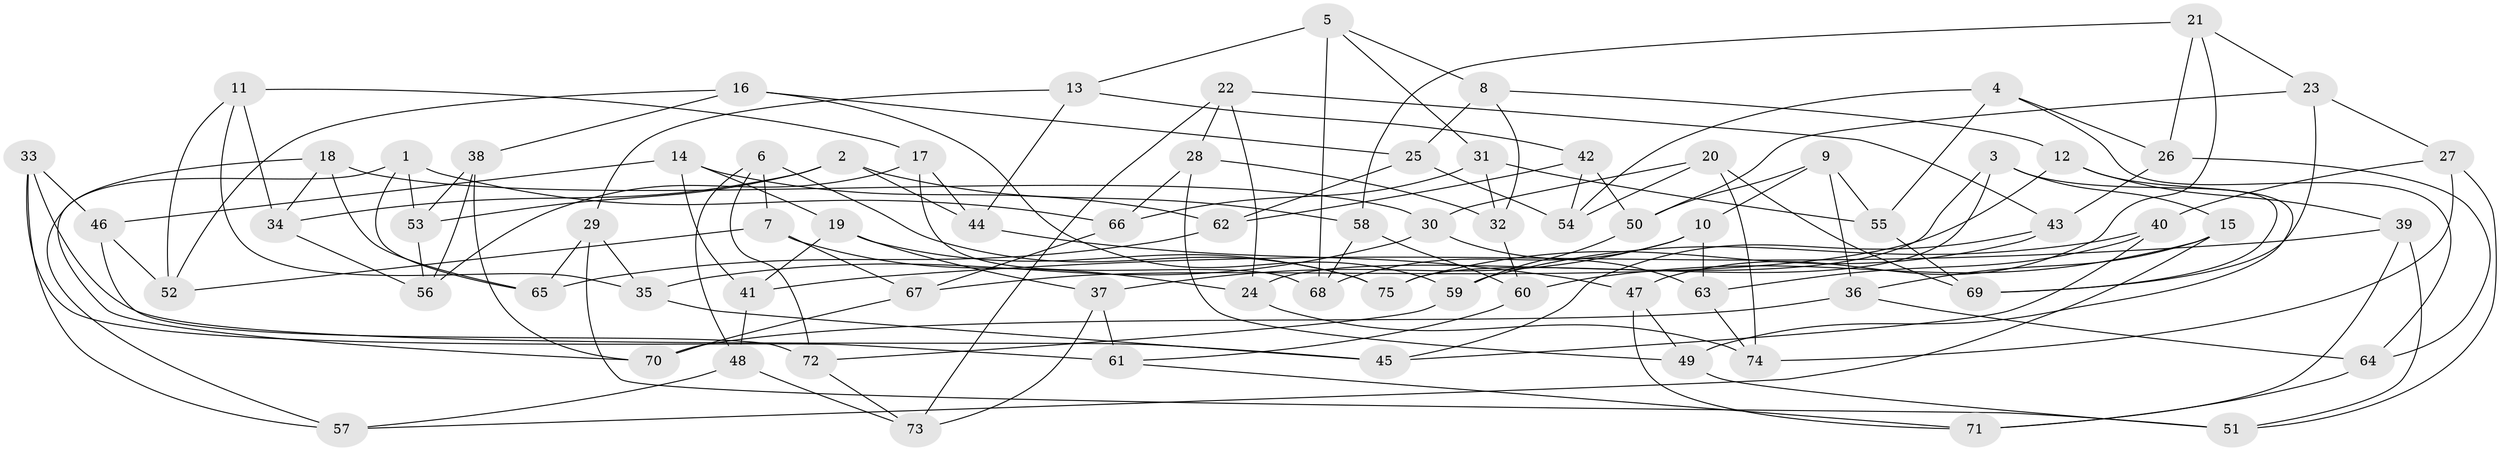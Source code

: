// Generated by graph-tools (version 1.1) at 2025/50/03/09/25 03:50:53]
// undirected, 75 vertices, 150 edges
graph export_dot {
graph [start="1"]
  node [color=gray90,style=filled];
  1;
  2;
  3;
  4;
  5;
  6;
  7;
  8;
  9;
  10;
  11;
  12;
  13;
  14;
  15;
  16;
  17;
  18;
  19;
  20;
  21;
  22;
  23;
  24;
  25;
  26;
  27;
  28;
  29;
  30;
  31;
  32;
  33;
  34;
  35;
  36;
  37;
  38;
  39;
  40;
  41;
  42;
  43;
  44;
  45;
  46;
  47;
  48;
  49;
  50;
  51;
  52;
  53;
  54;
  55;
  56;
  57;
  58;
  59;
  60;
  61;
  62;
  63;
  64;
  65;
  66;
  67;
  68;
  69;
  70;
  71;
  72;
  73;
  74;
  75;
  1 -- 65;
  1 -- 53;
  1 -- 66;
  1 -- 57;
  2 -- 44;
  2 -- 58;
  2 -- 53;
  2 -- 34;
  3 -- 69;
  3 -- 15;
  3 -- 24;
  3 -- 75;
  4 -- 64;
  4 -- 54;
  4 -- 26;
  4 -- 55;
  5 -- 68;
  5 -- 8;
  5 -- 31;
  5 -- 13;
  6 -- 7;
  6 -- 72;
  6 -- 75;
  6 -- 48;
  7 -- 67;
  7 -- 52;
  7 -- 24;
  8 -- 25;
  8 -- 12;
  8 -- 32;
  9 -- 36;
  9 -- 10;
  9 -- 50;
  9 -- 55;
  10 -- 68;
  10 -- 63;
  10 -- 37;
  11 -- 52;
  11 -- 34;
  11 -- 35;
  11 -- 17;
  12 -- 39;
  12 -- 67;
  12 -- 49;
  13 -- 44;
  13 -- 42;
  13 -- 29;
  14 -- 62;
  14 -- 19;
  14 -- 41;
  14 -- 46;
  15 -- 60;
  15 -- 36;
  15 -- 57;
  16 -- 59;
  16 -- 52;
  16 -- 25;
  16 -- 38;
  17 -- 68;
  17 -- 44;
  17 -- 56;
  18 -- 65;
  18 -- 34;
  18 -- 70;
  18 -- 30;
  19 -- 41;
  19 -- 75;
  19 -- 37;
  20 -- 30;
  20 -- 54;
  20 -- 74;
  20 -- 69;
  21 -- 47;
  21 -- 26;
  21 -- 23;
  21 -- 58;
  22 -- 43;
  22 -- 73;
  22 -- 28;
  22 -- 24;
  23 -- 69;
  23 -- 27;
  23 -- 50;
  24 -- 74;
  25 -- 62;
  25 -- 54;
  26 -- 43;
  26 -- 64;
  27 -- 74;
  27 -- 40;
  27 -- 51;
  28 -- 49;
  28 -- 66;
  28 -- 32;
  29 -- 65;
  29 -- 35;
  29 -- 51;
  30 -- 35;
  30 -- 63;
  31 -- 66;
  31 -- 55;
  31 -- 32;
  32 -- 60;
  33 -- 45;
  33 -- 61;
  33 -- 57;
  33 -- 46;
  34 -- 56;
  35 -- 45;
  36 -- 70;
  36 -- 64;
  37 -- 73;
  37 -- 61;
  38 -- 53;
  38 -- 56;
  38 -- 70;
  39 -- 41;
  39 -- 51;
  39 -- 71;
  40 -- 63;
  40 -- 59;
  40 -- 45;
  41 -- 48;
  42 -- 62;
  42 -- 54;
  42 -- 50;
  43 -- 75;
  43 -- 45;
  44 -- 47;
  46 -- 52;
  46 -- 72;
  47 -- 49;
  47 -- 71;
  48 -- 57;
  48 -- 73;
  49 -- 51;
  50 -- 59;
  53 -- 56;
  55 -- 69;
  58 -- 68;
  58 -- 60;
  59 -- 72;
  60 -- 61;
  61 -- 71;
  62 -- 65;
  63 -- 74;
  64 -- 71;
  66 -- 67;
  67 -- 70;
  72 -- 73;
}
